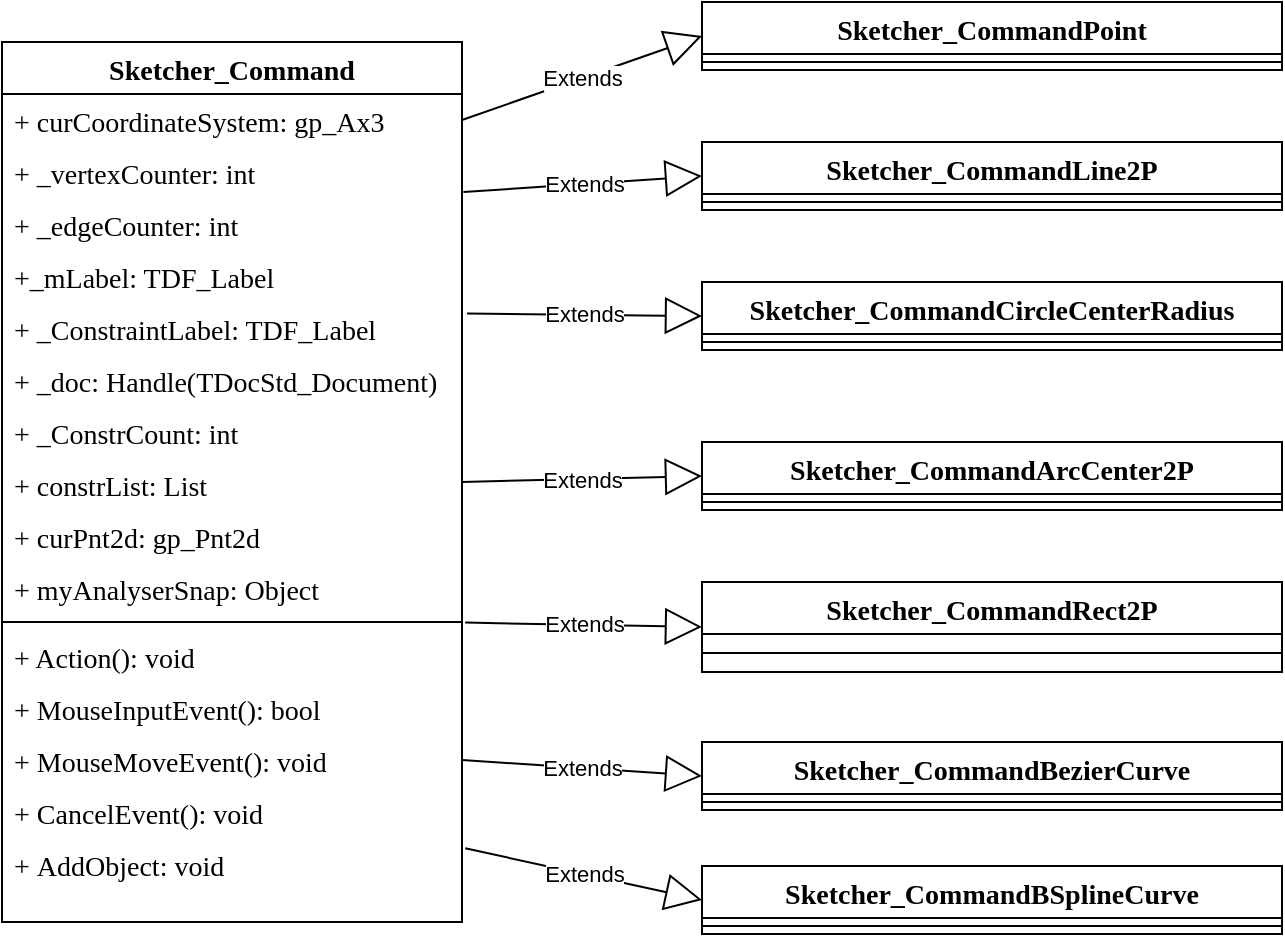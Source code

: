 <mxfile version="22.1.11" type="github">
  <diagram name="第 1 页" id="SrLZ9ItNjMunzmA11ly3">
    <mxGraphModel dx="2175" dy="564" grid="1" gridSize="10" guides="1" tooltips="1" connect="1" arrows="1" fold="1" page="1" pageScale="1" pageWidth="827" pageHeight="1169" math="0" shadow="0">
      <root>
        <mxCell id="0" />
        <mxCell id="1" parent="0" />
        <mxCell id="jLUz7z0Y0349xRio4LSh-1" value="&lt;font style=&quot;font-size: 14px;&quot; face=&quot;Times New Roman&quot;&gt;Sketcher_Command&lt;/font&gt;" style="swimlane;fontStyle=1;align=center;verticalAlign=top;childLayout=stackLayout;horizontal=1;startSize=26;horizontalStack=0;resizeParent=1;resizeParentMax=0;resizeLast=0;collapsible=1;marginBottom=0;whiteSpace=wrap;html=1;" parent="1" vertex="1">
          <mxGeometry x="-190" y="260" width="230" height="440" as="geometry" />
        </mxCell>
        <mxCell id="jLUz7z0Y0349xRio4LSh-40" value="&lt;font style=&quot;font-size: 14px;&quot; face=&quot;Times New Roman&quot;&gt;+&amp;nbsp;curCoordinateSystem: gp_Ax3&lt;/font&gt;" style="text;strokeColor=none;fillColor=none;align=left;verticalAlign=top;spacingLeft=4;spacingRight=4;overflow=hidden;rotatable=0;points=[[0,0.5],[1,0.5]];portConstraint=eastwest;whiteSpace=wrap;html=1;" parent="jLUz7z0Y0349xRio4LSh-1" vertex="1">
          <mxGeometry y="26" width="230" height="26" as="geometry" />
        </mxCell>
        <mxCell id="jLUz7z0Y0349xRio4LSh-41" value="&lt;font style=&quot;font-size: 14px;&quot; face=&quot;Times New Roman&quot;&gt;+ _vertexCounter: int&lt;/font&gt;" style="text;strokeColor=none;fillColor=none;align=left;verticalAlign=top;spacingLeft=4;spacingRight=4;overflow=hidden;rotatable=0;points=[[0,0.5],[1,0.5]];portConstraint=eastwest;whiteSpace=wrap;html=1;" parent="jLUz7z0Y0349xRio4LSh-1" vertex="1">
          <mxGeometry y="52" width="230" height="26" as="geometry" />
        </mxCell>
        <mxCell id="jLUz7z0Y0349xRio4LSh-48" value="&lt;font style=&quot;font-size: 14px;&quot; face=&quot;Times New Roman&quot;&gt;+ _edgeCounter: int&lt;/font&gt;" style="text;strokeColor=none;fillColor=none;align=left;verticalAlign=top;spacingLeft=4;spacingRight=4;overflow=hidden;rotatable=0;points=[[0,0.5],[1,0.5]];portConstraint=eastwest;whiteSpace=wrap;html=1;" parent="jLUz7z0Y0349xRio4LSh-1" vertex="1">
          <mxGeometry y="78" width="230" height="26" as="geometry" />
        </mxCell>
        <mxCell id="jLUz7z0Y0349xRio4LSh-47" value="&lt;font style=&quot;font-size: 14px;&quot; face=&quot;Times New Roman&quot;&gt;+_mLabel: TDF_Label&amp;nbsp;&lt;/font&gt;" style="text;strokeColor=none;fillColor=none;align=left;verticalAlign=top;spacingLeft=4;spacingRight=4;overflow=hidden;rotatable=0;points=[[0,0.5],[1,0.5]];portConstraint=eastwest;whiteSpace=wrap;html=1;" parent="jLUz7z0Y0349xRio4LSh-1" vertex="1">
          <mxGeometry y="104" width="230" height="26" as="geometry" />
        </mxCell>
        <mxCell id="jLUz7z0Y0349xRio4LSh-46" value="&lt;font face=&quot;Times New Roman&quot; style=&quot;font-size: 14px;&quot;&gt;+ _ConstraintLabel: TDF_Label&lt;/font&gt;" style="text;strokeColor=none;fillColor=none;align=left;verticalAlign=top;spacingLeft=4;spacingRight=4;overflow=hidden;rotatable=0;points=[[0,0.5],[1,0.5]];portConstraint=eastwest;whiteSpace=wrap;html=1;" parent="jLUz7z0Y0349xRio4LSh-1" vertex="1">
          <mxGeometry y="130" width="230" height="26" as="geometry" />
        </mxCell>
        <mxCell id="jLUz7z0Y0349xRio4LSh-45" value="&lt;font style=&quot;font-size: 14px;&quot; face=&quot;Times New Roman&quot;&gt;+ _doc: Handle(TDocStd_Document)&lt;/font&gt;" style="text;strokeColor=none;fillColor=none;align=left;verticalAlign=top;spacingLeft=4;spacingRight=4;overflow=hidden;rotatable=0;points=[[0,0.5],[1,0.5]];portConstraint=eastwest;whiteSpace=wrap;html=1;" parent="jLUz7z0Y0349xRio4LSh-1" vertex="1">
          <mxGeometry y="156" width="230" height="26" as="geometry" />
        </mxCell>
        <mxCell id="jLUz7z0Y0349xRio4LSh-44" value="&lt;font style=&quot;font-size: 14px;&quot; face=&quot;Times New Roman&quot;&gt;+ _ConstrCount: int&lt;/font&gt;" style="text;strokeColor=none;fillColor=none;align=left;verticalAlign=top;spacingLeft=4;spacingRight=4;overflow=hidden;rotatable=0;points=[[0,0.5],[1,0.5]];portConstraint=eastwest;whiteSpace=wrap;html=1;" parent="jLUz7z0Y0349xRio4LSh-1" vertex="1">
          <mxGeometry y="182" width="230" height="26" as="geometry" />
        </mxCell>
        <mxCell id="jLUz7z0Y0349xRio4LSh-43" value="&lt;font style=&quot;font-size: 14px;&quot; face=&quot;Times New Roman&quot;&gt;+ constrList: List&lt;/font&gt;" style="text;strokeColor=none;fillColor=none;align=left;verticalAlign=top;spacingLeft=4;spacingRight=4;overflow=hidden;rotatable=0;points=[[0,0.5],[1,0.5]];portConstraint=eastwest;whiteSpace=wrap;html=1;" parent="jLUz7z0Y0349xRio4LSh-1" vertex="1">
          <mxGeometry y="208" width="230" height="26" as="geometry" />
        </mxCell>
        <mxCell id="jLUz7z0Y0349xRio4LSh-42" value="&lt;font style=&quot;font-size: 14px;&quot; face=&quot;Times New Roman&quot;&gt;+ curPnt2d: gp_Pnt2d&lt;/font&gt;" style="text;strokeColor=none;fillColor=none;align=left;verticalAlign=top;spacingLeft=4;spacingRight=4;overflow=hidden;rotatable=0;points=[[0,0.5],[1,0.5]];portConstraint=eastwest;whiteSpace=wrap;html=1;" parent="jLUz7z0Y0349xRio4LSh-1" vertex="1">
          <mxGeometry y="234" width="230" height="26" as="geometry" />
        </mxCell>
        <mxCell id="jLUz7z0Y0349xRio4LSh-2" value="&lt;font style=&quot;font-size: 14px;&quot; face=&quot;Times New Roman&quot;&gt;+ myAnalyserSnap: Object&amp;nbsp;&lt;/font&gt;" style="text;strokeColor=none;fillColor=none;align=left;verticalAlign=top;spacingLeft=4;spacingRight=4;overflow=hidden;rotatable=0;points=[[0,0.5],[1,0.5]];portConstraint=eastwest;whiteSpace=wrap;html=1;" parent="jLUz7z0Y0349xRio4LSh-1" vertex="1">
          <mxGeometry y="260" width="230" height="26" as="geometry" />
        </mxCell>
        <mxCell id="jLUz7z0Y0349xRio4LSh-3" value="" style="line;strokeWidth=1;fillColor=none;align=left;verticalAlign=middle;spacingTop=-1;spacingLeft=3;spacingRight=3;rotatable=0;labelPosition=right;points=[];portConstraint=eastwest;strokeColor=inherit;" parent="jLUz7z0Y0349xRio4LSh-1" vertex="1">
          <mxGeometry y="286" width="230" height="8" as="geometry" />
        </mxCell>
        <mxCell id="jLUz7z0Y0349xRio4LSh-50" value="&lt;font style=&quot;font-size: 14px;&quot; face=&quot;Times New Roman&quot;&gt;+ Action(): void&lt;/font&gt;" style="text;strokeColor=none;fillColor=none;align=left;verticalAlign=top;spacingLeft=4;spacingRight=4;overflow=hidden;rotatable=0;points=[[0,0.5],[1,0.5]];portConstraint=eastwest;whiteSpace=wrap;html=1;" parent="jLUz7z0Y0349xRio4LSh-1" vertex="1">
          <mxGeometry y="294" width="230" height="26" as="geometry" />
        </mxCell>
        <mxCell id="jLUz7z0Y0349xRio4LSh-52" value="&lt;font style=&quot;font-size: 14px;&quot; face=&quot;Times New Roman&quot;&gt;+ MouseInputEvent(): bool&lt;/font&gt;" style="text;strokeColor=none;fillColor=none;align=left;verticalAlign=top;spacingLeft=4;spacingRight=4;overflow=hidden;rotatable=0;points=[[0,0.5],[1,0.5]];portConstraint=eastwest;whiteSpace=wrap;html=1;" parent="jLUz7z0Y0349xRio4LSh-1" vertex="1">
          <mxGeometry y="320" width="230" height="26" as="geometry" />
        </mxCell>
        <mxCell id="jLUz7z0Y0349xRio4LSh-51" value="&lt;font style=&quot;font-size: 14px;&quot; face=&quot;Times New Roman&quot;&gt;+ MouseMoveEvent(): void&lt;/font&gt;" style="text;strokeColor=none;fillColor=none;align=left;verticalAlign=top;spacingLeft=4;spacingRight=4;overflow=hidden;rotatable=0;points=[[0,0.5],[1,0.5]];portConstraint=eastwest;whiteSpace=wrap;html=1;" parent="jLUz7z0Y0349xRio4LSh-1" vertex="1">
          <mxGeometry y="346" width="230" height="26" as="geometry" />
        </mxCell>
        <mxCell id="jLUz7z0Y0349xRio4LSh-49" value="&lt;font style=&quot;font-size: 14px;&quot; face=&quot;Times New Roman&quot;&gt;+ CancelEvent(): void&lt;/font&gt;" style="text;strokeColor=none;fillColor=none;align=left;verticalAlign=top;spacingLeft=4;spacingRight=4;overflow=hidden;rotatable=0;points=[[0,0.5],[1,0.5]];portConstraint=eastwest;whiteSpace=wrap;html=1;" parent="jLUz7z0Y0349xRio4LSh-1" vertex="1">
          <mxGeometry y="372" width="230" height="26" as="geometry" />
        </mxCell>
        <mxCell id="jLUz7z0Y0349xRio4LSh-4" value="&lt;font style=&quot;font-size: 14px;&quot; face=&quot;Times New Roman&quot;&gt;+&amp;nbsp;AddObject: void&lt;/font&gt;" style="text;strokeColor=none;fillColor=none;align=left;verticalAlign=top;spacingLeft=4;spacingRight=4;overflow=hidden;rotatable=0;points=[[0,0.5],[1,0.5]];portConstraint=eastwest;whiteSpace=wrap;html=1;" parent="jLUz7z0Y0349xRio4LSh-1" vertex="1">
          <mxGeometry y="398" width="230" height="42" as="geometry" />
        </mxCell>
        <mxCell id="jLUz7z0Y0349xRio4LSh-5" value="&lt;font style=&quot;font-size: 14px;&quot; face=&quot;Times New Roman&quot;&gt;Sketcher_CommandPoint&lt;/font&gt;" style="swimlane;fontStyle=1;align=center;verticalAlign=top;childLayout=stackLayout;horizontal=1;startSize=26;horizontalStack=0;resizeParent=1;resizeParentMax=0;resizeLast=0;collapsible=1;marginBottom=0;whiteSpace=wrap;html=1;" parent="1" vertex="1">
          <mxGeometry x="160" y="240" width="290" height="34" as="geometry" />
        </mxCell>
        <mxCell id="jLUz7z0Y0349xRio4LSh-7" value="" style="line;strokeWidth=1;fillColor=none;align=left;verticalAlign=middle;spacingTop=-1;spacingLeft=3;spacingRight=3;rotatable=0;labelPosition=right;points=[];portConstraint=eastwest;strokeColor=inherit;" parent="jLUz7z0Y0349xRio4LSh-5" vertex="1">
          <mxGeometry y="26" width="290" height="8" as="geometry" />
        </mxCell>
        <mxCell id="jLUz7z0Y0349xRio4LSh-9" value="&lt;font style=&quot;font-size: 14px;&quot; face=&quot;Times New Roman&quot;&gt;Sketcher_CommandLine2P&lt;/font&gt;" style="swimlane;fontStyle=1;align=center;verticalAlign=top;childLayout=stackLayout;horizontal=1;startSize=26;horizontalStack=0;resizeParent=1;resizeParentMax=0;resizeLast=0;collapsible=1;marginBottom=0;whiteSpace=wrap;html=1;" parent="1" vertex="1">
          <mxGeometry x="160" y="310" width="290" height="34" as="geometry" />
        </mxCell>
        <mxCell id="jLUz7z0Y0349xRio4LSh-11" value="" style="line;strokeWidth=1;fillColor=none;align=left;verticalAlign=middle;spacingTop=-1;spacingLeft=3;spacingRight=3;rotatable=0;labelPosition=right;points=[];portConstraint=eastwest;strokeColor=inherit;" parent="jLUz7z0Y0349xRio4LSh-9" vertex="1">
          <mxGeometry y="26" width="290" height="8" as="geometry" />
        </mxCell>
        <mxCell id="jLUz7z0Y0349xRio4LSh-13" value="&lt;font style=&quot;font-size: 14px;&quot; face=&quot;Times New Roman&quot;&gt;Sketcher_CommandCircleCenterRadius&lt;/font&gt;" style="swimlane;fontStyle=1;align=center;verticalAlign=top;childLayout=stackLayout;horizontal=1;startSize=26;horizontalStack=0;resizeParent=1;resizeParentMax=0;resizeLast=0;collapsible=1;marginBottom=0;whiteSpace=wrap;html=1;" parent="1" vertex="1">
          <mxGeometry x="160" y="380" width="290" height="34" as="geometry" />
        </mxCell>
        <mxCell id="jLUz7z0Y0349xRio4LSh-15" value="" style="line;strokeWidth=1;fillColor=none;align=left;verticalAlign=middle;spacingTop=-1;spacingLeft=3;spacingRight=3;rotatable=0;labelPosition=right;points=[];portConstraint=eastwest;strokeColor=inherit;" parent="jLUz7z0Y0349xRio4LSh-13" vertex="1">
          <mxGeometry y="26" width="290" height="8" as="geometry" />
        </mxCell>
        <mxCell id="jLUz7z0Y0349xRio4LSh-17" value="&lt;font style=&quot;font-size: 14px;&quot; face=&quot;Times New Roman&quot;&gt;Sketcher_CommandArcCenter2P&lt;/font&gt;" style="swimlane;fontStyle=1;align=center;verticalAlign=top;childLayout=stackLayout;horizontal=1;startSize=26;horizontalStack=0;resizeParent=1;resizeParentMax=0;resizeLast=0;collapsible=1;marginBottom=0;whiteSpace=wrap;html=1;" parent="1" vertex="1">
          <mxGeometry x="160" y="460" width="290" height="34" as="geometry" />
        </mxCell>
        <mxCell id="jLUz7z0Y0349xRio4LSh-19" value="" style="line;strokeWidth=1;fillColor=none;align=left;verticalAlign=middle;spacingTop=-1;spacingLeft=3;spacingRight=3;rotatable=0;labelPosition=right;points=[];portConstraint=eastwest;strokeColor=inherit;" parent="jLUz7z0Y0349xRio4LSh-17" vertex="1">
          <mxGeometry y="26" width="290" height="8" as="geometry" />
        </mxCell>
        <mxCell id="jLUz7z0Y0349xRio4LSh-21" value="&lt;font style=&quot;font-size: 14px;&quot; face=&quot;Times New Roman&quot;&gt;Sketcher_CommandRect2P&lt;/font&gt;" style="swimlane;fontStyle=1;align=center;verticalAlign=top;childLayout=stackLayout;horizontal=1;startSize=26;horizontalStack=0;resizeParent=1;resizeParentMax=0;resizeLast=0;collapsible=1;marginBottom=0;whiteSpace=wrap;html=1;" parent="1" vertex="1">
          <mxGeometry x="160" y="530" width="290" height="45" as="geometry" />
        </mxCell>
        <mxCell id="jLUz7z0Y0349xRio4LSh-23" value="" style="line;strokeWidth=1;fillColor=none;align=left;verticalAlign=middle;spacingTop=-1;spacingLeft=3;spacingRight=3;rotatable=0;labelPosition=right;points=[];portConstraint=eastwest;strokeColor=inherit;" parent="jLUz7z0Y0349xRio4LSh-21" vertex="1">
          <mxGeometry y="26" width="290" height="19" as="geometry" />
        </mxCell>
        <mxCell id="jLUz7z0Y0349xRio4LSh-25" value="&lt;font style=&quot;font-size: 14px;&quot; face=&quot;Times New Roman&quot;&gt;Sketcher_CommandBezierCurve&lt;/font&gt;" style="swimlane;fontStyle=1;align=center;verticalAlign=top;childLayout=stackLayout;horizontal=1;startSize=26;horizontalStack=0;resizeParent=1;resizeParentMax=0;resizeLast=0;collapsible=1;marginBottom=0;whiteSpace=wrap;html=1;" parent="1" vertex="1">
          <mxGeometry x="160" y="610" width="290" height="34" as="geometry" />
        </mxCell>
        <mxCell id="jLUz7z0Y0349xRio4LSh-27" value="" style="line;strokeWidth=1;fillColor=none;align=left;verticalAlign=middle;spacingTop=-1;spacingLeft=3;spacingRight=3;rotatable=0;labelPosition=right;points=[];portConstraint=eastwest;strokeColor=inherit;" parent="jLUz7z0Y0349xRio4LSh-25" vertex="1">
          <mxGeometry y="26" width="290" height="8" as="geometry" />
        </mxCell>
        <mxCell id="jLUz7z0Y0349xRio4LSh-29" value="&lt;font style=&quot;font-size: 14px;&quot; face=&quot;Times New Roman&quot;&gt;Sketcher_CommandBSplineCurve&lt;/font&gt;" style="swimlane;fontStyle=1;align=center;verticalAlign=top;childLayout=stackLayout;horizontal=1;startSize=26;horizontalStack=0;resizeParent=1;resizeParentMax=0;resizeLast=0;collapsible=1;marginBottom=0;whiteSpace=wrap;html=1;" parent="1" vertex="1">
          <mxGeometry x="160" y="672" width="290" height="34" as="geometry" />
        </mxCell>
        <mxCell id="jLUz7z0Y0349xRio4LSh-31" value="" style="line;strokeWidth=1;fillColor=none;align=left;verticalAlign=middle;spacingTop=-1;spacingLeft=3;spacingRight=3;rotatable=0;labelPosition=right;points=[];portConstraint=eastwest;strokeColor=inherit;" parent="jLUz7z0Y0349xRio4LSh-29" vertex="1">
          <mxGeometry y="26" width="290" height="8" as="geometry" />
        </mxCell>
        <mxCell id="jLUz7z0Y0349xRio4LSh-33" value="Extends" style="endArrow=block;endSize=16;endFill=0;html=1;rounded=0;exitX=1;exitY=0.5;exitDx=0;exitDy=0;entryX=0;entryY=0.5;entryDx=0;entryDy=0;" parent="1" source="jLUz7z0Y0349xRio4LSh-40" target="jLUz7z0Y0349xRio4LSh-5" edge="1">
          <mxGeometry width="160" relative="1" as="geometry">
            <mxPoint x="110" y="266" as="sourcePoint" />
            <mxPoint x="180" y="240" as="targetPoint" />
          </mxGeometry>
        </mxCell>
        <mxCell id="jLUz7z0Y0349xRio4LSh-34" value="Extends" style="endArrow=block;endSize=16;endFill=0;html=1;rounded=0;exitX=1.003;exitY=-0.114;exitDx=0;exitDy=0;entryX=0;entryY=0.5;entryDx=0;entryDy=0;exitPerimeter=0;" parent="1" source="jLUz7z0Y0349xRio4LSh-48" target="jLUz7z0Y0349xRio4LSh-9" edge="1">
          <mxGeometry width="160" relative="1" as="geometry">
            <mxPoint x="120" y="276" as="sourcePoint" />
            <mxPoint x="160" y="340" as="targetPoint" />
          </mxGeometry>
        </mxCell>
        <mxCell id="jLUz7z0Y0349xRio4LSh-35" value="Extends" style="endArrow=block;endSize=16;endFill=0;html=1;rounded=0;exitX=1.011;exitY=0.223;exitDx=0;exitDy=0;entryX=0;entryY=0.5;entryDx=0;entryDy=0;exitPerimeter=0;" parent="1" source="jLUz7z0Y0349xRio4LSh-46" target="jLUz7z0Y0349xRio4LSh-13" edge="1">
          <mxGeometry width="160" relative="1" as="geometry">
            <mxPoint x="130" y="286" as="sourcePoint" />
            <mxPoint x="140" y="400" as="targetPoint" />
          </mxGeometry>
        </mxCell>
        <mxCell id="jLUz7z0Y0349xRio4LSh-36" value="Extends" style="endArrow=block;endSize=16;endFill=0;html=1;rounded=0;exitX=1;exitY=0.5;exitDx=0;exitDy=0;entryX=0;entryY=0.5;entryDx=0;entryDy=0;" parent="1" source="jLUz7z0Y0349xRio4LSh-1" target="jLUz7z0Y0349xRio4LSh-17" edge="1">
          <mxGeometry width="160" relative="1" as="geometry">
            <mxPoint x="140" y="296" as="sourcePoint" />
            <mxPoint x="190" y="470" as="targetPoint" />
          </mxGeometry>
        </mxCell>
        <mxCell id="jLUz7z0Y0349xRio4LSh-37" value="Extends" style="endArrow=block;endSize=16;endFill=0;html=1;rounded=0;entryX=0;entryY=0.5;entryDx=0;entryDy=0;exitX=1.007;exitY=0.539;exitDx=0;exitDy=0;exitPerimeter=0;" parent="1" target="jLUz7z0Y0349xRio4LSh-21" edge="1" source="jLUz7z0Y0349xRio4LSh-3">
          <mxGeometry width="160" relative="1" as="geometry">
            <mxPoint x="40" y="540" as="sourcePoint" />
            <mxPoint x="170" y="570" as="targetPoint" />
          </mxGeometry>
        </mxCell>
        <mxCell id="jLUz7z0Y0349xRio4LSh-38" value="Extends" style="endArrow=block;endSize=16;endFill=0;html=1;rounded=0;exitX=1;exitY=0.5;exitDx=0;exitDy=0;entryX=0;entryY=0.5;entryDx=0;entryDy=0;" parent="1" source="jLUz7z0Y0349xRio4LSh-51" target="jLUz7z0Y0349xRio4LSh-25" edge="1">
          <mxGeometry width="160" relative="1" as="geometry">
            <mxPoint x="160" y="316" as="sourcePoint" />
            <mxPoint x="140" y="650" as="targetPoint" />
          </mxGeometry>
        </mxCell>
        <mxCell id="jLUz7z0Y0349xRio4LSh-39" value="Extends" style="endArrow=block;endSize=16;endFill=0;html=1;rounded=0;exitX=1.007;exitY=0.123;exitDx=0;exitDy=0;entryX=0;entryY=0.5;entryDx=0;entryDy=0;exitPerimeter=0;" parent="1" source="jLUz7z0Y0349xRio4LSh-4" target="jLUz7z0Y0349xRio4LSh-29" edge="1">
          <mxGeometry width="160" relative="1" as="geometry">
            <mxPoint x="170" y="326" as="sourcePoint" />
            <mxPoint x="150" y="700" as="targetPoint" />
          </mxGeometry>
        </mxCell>
      </root>
    </mxGraphModel>
  </diagram>
</mxfile>
